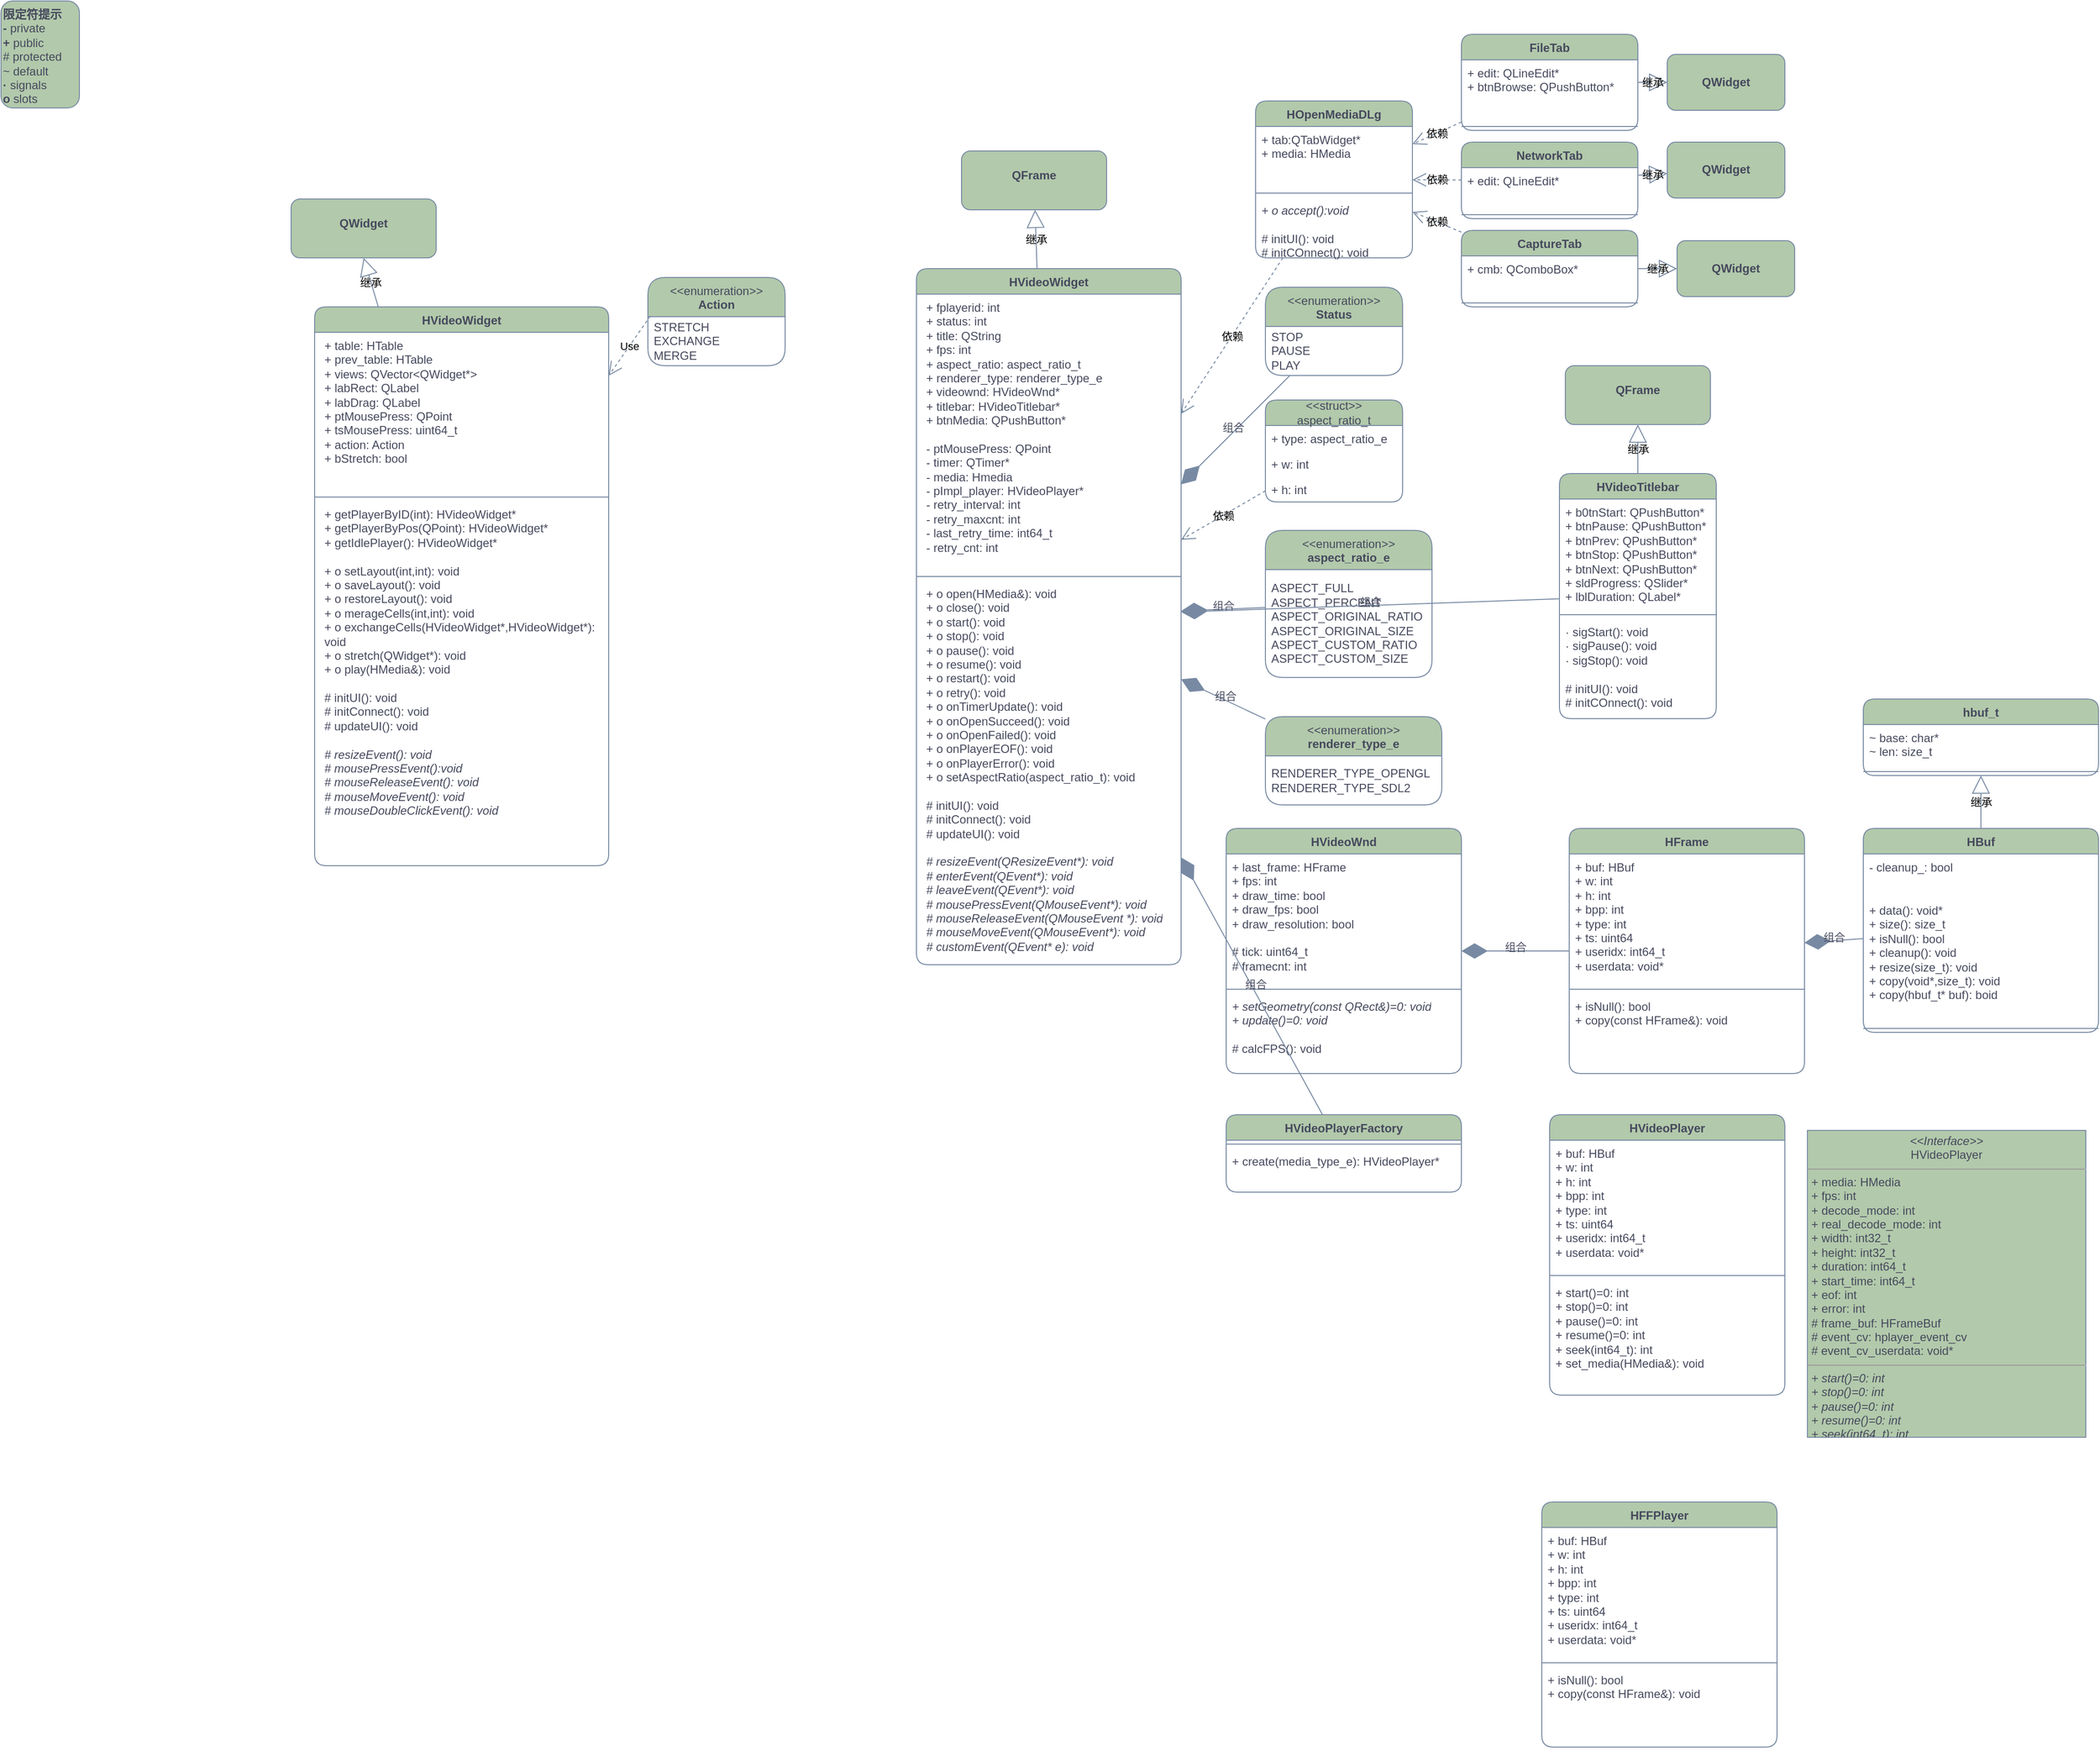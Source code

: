 <mxfile version="22.0.4" type="github">
  <diagram id="C5RBs43oDa-KdzZeNtuy" name="Page-1">
    <mxGraphModel dx="1219" dy="837" grid="0" gridSize="10" guides="1" tooltips="1" connect="1" arrows="1" fold="1" page="0" pageScale="1" pageWidth="4681" pageHeight="3300" background="none" math="0" shadow="0">
      <root>
        <mxCell id="WIyWlLk6GJQsqaUBKTNV-0" />
        <mxCell id="WIyWlLk6GJQsqaUBKTNV-1" parent="WIyWlLk6GJQsqaUBKTNV-0" />
        <mxCell id="At2SEU2Y1ifhWKLfvmww-2" value="&lt;p style=&quot;margin:0px;margin-top:4px;text-align:center;&quot;&gt;&lt;br&gt;&lt;b&gt;QWidget&lt;/b&gt;&lt;/p&gt;" style="verticalAlign=top;align=left;overflow=fill;fontSize=12;fontFamily=Helvetica;html=1;whiteSpace=wrap;labelBackgroundColor=none;fillColor=#B2C9AB;strokeColor=#788AA3;fontColor=#46495D;rounded=1;" parent="WIyWlLk6GJQsqaUBKTNV-1" vertex="1">
          <mxGeometry x="236" y="130" width="148" height="60" as="geometry" />
        </mxCell>
        <mxCell id="At2SEU2Y1ifhWKLfvmww-5" value="继承" style="endArrow=block;endSize=16;endFill=0;html=1;rounded=1;entryX=0.5;entryY=1;entryDx=0;entryDy=0;labelBackgroundColor=none;strokeColor=#788AA3;fontColor=default;" parent="WIyWlLk6GJQsqaUBKTNV-1" source="At2SEU2Y1ifhWKLfvmww-44" target="At2SEU2Y1ifhWKLfvmww-2" edge="1">
          <mxGeometry x="0.002" width="160" relative="1" as="geometry">
            <mxPoint x="398.92" y="223.61" as="sourcePoint" />
            <mxPoint x="18" y="199" as="targetPoint" />
            <mxPoint as="offset" />
          </mxGeometry>
        </mxCell>
        <mxCell id="At2SEU2Y1ifhWKLfvmww-10" value="" style="group;labelBackgroundColor=none;fontColor=#46495D;rounded=1;" parent="WIyWlLk6GJQsqaUBKTNV-1" vertex="1" connectable="0">
          <mxGeometry x="-60" y="-72" width="80" height="120" as="geometry" />
        </mxCell>
        <mxCell id="At2SEU2Y1ifhWKLfvmww-9" value="" style="rounded=1;whiteSpace=wrap;html=1;labelBackgroundColor=none;fillColor=#B2C9AB;strokeColor=#788AA3;fontColor=#46495D;" parent="At2SEU2Y1ifhWKLfvmww-10" vertex="1">
          <mxGeometry width="80" height="109.091" as="geometry" />
        </mxCell>
        <mxCell id="At2SEU2Y1ifhWKLfvmww-8" value="&lt;b&gt;限定符提示&lt;br&gt;-&lt;/b&gt; private&lt;br&gt;&lt;b&gt;+&lt;/b&gt; public&lt;br&gt;# protected&lt;br&gt;~ default&lt;br&gt;&lt;b&gt;·&lt;/b&gt; signals&lt;br&gt;&lt;b&gt;o&lt;/b&gt; slots" style="text;html=1;align=left;verticalAlign=top;resizable=0;points=[];autosize=1;strokeColor=none;fillColor=none;labelBackgroundColor=none;fontColor=#46495D;rounded=1;" parent="At2SEU2Y1ifhWKLfvmww-10" vertex="1">
          <mxGeometry width="80" height="110" as="geometry" />
        </mxCell>
        <mxCell id="At2SEU2Y1ifhWKLfvmww-12" value="&lt;p style=&quot;margin: 4px 0px 0px;&quot;&gt;&lt;b&gt;&lt;br&gt;QFrame&lt;/b&gt;&lt;/p&gt;" style="verticalAlign=top;align=center;overflow=fill;fontSize=12;fontFamily=Helvetica;html=1;whiteSpace=wrap;labelBackgroundColor=none;fillColor=#B2C9AB;strokeColor=#788AA3;fontColor=#46495D;rounded=1;" parent="WIyWlLk6GJQsqaUBKTNV-1" vertex="1">
          <mxGeometry x="920" y="81" width="148" height="60" as="geometry" />
        </mxCell>
        <mxCell id="At2SEU2Y1ifhWKLfvmww-15" value="&amp;lt;&amp;lt;enumeration&amp;gt;&amp;gt;&lt;br&gt;&lt;b&gt;Action&lt;/b&gt;" style="swimlane;fontStyle=0;align=center;verticalAlign=top;childLayout=stackLayout;horizontal=1;startSize=40;horizontalStack=0;resizeParent=1;resizeParentMax=0;resizeLast=0;collapsible=0;marginBottom=0;html=1;whiteSpace=wrap;labelBackgroundColor=none;fillColor=#B2C9AB;strokeColor=#788AA3;fontColor=#46495D;rounded=1;" parent="WIyWlLk6GJQsqaUBKTNV-1" vertex="1">
          <mxGeometry x="600" y="210" width="140" height="90" as="geometry" />
        </mxCell>
        <mxCell id="At2SEU2Y1ifhWKLfvmww-16" value="STRETCH&lt;br&gt;EXCHANGE&lt;br&gt;MERGE" style="text;html=1;strokeColor=none;fillColor=none;align=left;verticalAlign=middle;spacingLeft=4;spacingRight=4;overflow=hidden;rotatable=0;points=[[0,0.5],[1,0.5]];portConstraint=eastwest;whiteSpace=wrap;labelBackgroundColor=none;fontColor=#46495D;rounded=1;" parent="At2SEU2Y1ifhWKLfvmww-15" vertex="1">
          <mxGeometry y="40" width="140" height="50" as="geometry" />
        </mxCell>
        <mxCell id="At2SEU2Y1ifhWKLfvmww-21" value="Use" style="endArrow=open;endSize=12;dashed=1;html=1;rounded=1;exitX=0.018;exitY=0.437;exitDx=0;exitDy=0;exitPerimeter=0;labelBackgroundColor=none;strokeColor=#788AA3;fontColor=default;" parent="WIyWlLk6GJQsqaUBKTNV-1" source="At2SEU2Y1ifhWKLfvmww-15" target="At2SEU2Y1ifhWKLfvmww-44" edge="1">
          <mxGeometry width="160" relative="1" as="geometry">
            <mxPoint x="720" y="658" as="sourcePoint" />
            <mxPoint x="593.4" y="556.56" as="targetPoint" />
          </mxGeometry>
        </mxCell>
        <mxCell id="At2SEU2Y1ifhWKLfvmww-22" value="&amp;lt;&amp;lt;enumeration&amp;gt;&amp;gt;&lt;br&gt;&lt;b&gt;Status&lt;/b&gt;" style="swimlane;fontStyle=0;align=center;verticalAlign=top;childLayout=stackLayout;horizontal=1;startSize=40;horizontalStack=0;resizeParent=1;resizeParentMax=0;resizeLast=0;collapsible=0;marginBottom=0;html=1;whiteSpace=wrap;labelBackgroundColor=none;fillColor=#B2C9AB;strokeColor=#788AA3;fontColor=#46495D;rounded=1;" parent="WIyWlLk6GJQsqaUBKTNV-1" vertex="1">
          <mxGeometry x="1230" y="220" width="140" height="90" as="geometry" />
        </mxCell>
        <mxCell id="At2SEU2Y1ifhWKLfvmww-23" value="STOP&lt;br&gt;PAUSE&lt;br&gt;PLAY" style="text;html=1;strokeColor=none;fillColor=none;align=left;verticalAlign=middle;spacingLeft=4;spacingRight=4;overflow=hidden;rotatable=0;points=[[0,0.5],[1,0.5]];portConstraint=eastwest;whiteSpace=wrap;labelBackgroundColor=none;fontColor=#46495D;rounded=1;" parent="At2SEU2Y1ifhWKLfvmww-22" vertex="1">
          <mxGeometry y="40" width="140" height="50" as="geometry" />
        </mxCell>
        <mxCell id="At2SEU2Y1ifhWKLfvmww-25" value="继承" style="endArrow=block;endSize=16;endFill=0;html=1;rounded=1;labelBackgroundColor=none;strokeColor=#788AA3;fontColor=default;" parent="WIyWlLk6GJQsqaUBKTNV-1" source="At2SEU2Y1ifhWKLfvmww-40" target="At2SEU2Y1ifhWKLfvmww-12" edge="1">
          <mxGeometry x="0.002" width="160" relative="1" as="geometry">
            <mxPoint x="997.52" y="182.76" as="sourcePoint" />
            <mxPoint x="700.08" y="116.39" as="targetPoint" />
            <mxPoint as="offset" />
          </mxGeometry>
        </mxCell>
        <mxCell id="At2SEU2Y1ifhWKLfvmww-36" value="&amp;lt;&amp;lt;struct&amp;gt;&amp;gt;&lt;br&gt;aspect_ratio_t" style="swimlane;fontStyle=0;childLayout=stackLayout;horizontal=1;startSize=26;fillColor=#B2C9AB;horizontalStack=0;resizeParent=1;resizeParentMax=0;resizeLast=0;collapsible=1;marginBottom=0;whiteSpace=wrap;html=1;labelBackgroundColor=none;strokeColor=#788AA3;rounded=1;fontColor=#46495D;" parent="WIyWlLk6GJQsqaUBKTNV-1" vertex="1">
          <mxGeometry x="1230" y="335" width="140" height="104" as="geometry">
            <mxRectangle x="1400" y="630" width="100" height="30" as="alternateBounds" />
          </mxGeometry>
        </mxCell>
        <mxCell id="At2SEU2Y1ifhWKLfvmww-37" value="+ type: aspect_ratio_e" style="text;strokeColor=none;fillColor=none;align=left;verticalAlign=top;spacingLeft=4;spacingRight=4;overflow=hidden;rotatable=0;points=[[0,0.5],[1,0.5]];portConstraint=eastwest;whiteSpace=wrap;html=1;labelBackgroundColor=none;fontColor=#46495D;rounded=1;" parent="At2SEU2Y1ifhWKLfvmww-36" vertex="1">
          <mxGeometry y="26" width="140" height="26" as="geometry" />
        </mxCell>
        <mxCell id="At2SEU2Y1ifhWKLfvmww-38" value="+ w: int" style="text;strokeColor=none;fillColor=none;align=left;verticalAlign=top;spacingLeft=4;spacingRight=4;overflow=hidden;rotatable=0;points=[[0,0.5],[1,0.5]];portConstraint=eastwest;whiteSpace=wrap;html=1;labelBackgroundColor=none;fontColor=#46495D;rounded=1;" parent="At2SEU2Y1ifhWKLfvmww-36" vertex="1">
          <mxGeometry y="52" width="140" height="26" as="geometry" />
        </mxCell>
        <mxCell id="At2SEU2Y1ifhWKLfvmww-39" value="+ h: int" style="text;strokeColor=none;fillColor=none;align=left;verticalAlign=top;spacingLeft=4;spacingRight=4;overflow=hidden;rotatable=0;points=[[0,0.5],[1,0.5]];portConstraint=eastwest;whiteSpace=wrap;html=1;labelBackgroundColor=none;fontColor=#46495D;rounded=1;" parent="At2SEU2Y1ifhWKLfvmww-36" vertex="1">
          <mxGeometry y="78" width="140" height="26" as="geometry" />
        </mxCell>
        <mxCell id="At2SEU2Y1ifhWKLfvmww-40" value="&lt;b style=&quot;border-color: var(--border-color);&quot;&gt;HVideoWidget&lt;br&gt;&lt;br&gt;&lt;/b&gt;" style="swimlane;fontStyle=1;align=center;verticalAlign=top;childLayout=stackLayout;horizontal=1;startSize=26;horizontalStack=0;resizeParent=1;resizeParentMax=0;resizeLast=0;collapsible=1;marginBottom=0;whiteSpace=wrap;html=1;labelBackgroundColor=none;fillColor=#B2C9AB;strokeColor=#788AA3;fontColor=#46495D;rounded=1;" parent="WIyWlLk6GJQsqaUBKTNV-1" vertex="1">
          <mxGeometry x="874" y="201" width="270" height="710" as="geometry">
            <mxRectangle x="874" y="201" width="100" height="30" as="alternateBounds" />
          </mxGeometry>
        </mxCell>
        <mxCell id="At2SEU2Y1ifhWKLfvmww-41" value="&lt;p style=&quot;border-color: var(--border-color); margin: 0px 0px 0px 4px;&quot;&gt;+ fplayerid: int&lt;/p&gt;&lt;p style=&quot;border-color: var(--border-color); margin: 0px 0px 0px 4px;&quot;&gt;+ status: int&lt;/p&gt;&lt;p style=&quot;border-color: var(--border-color); margin: 0px 0px 0px 4px;&quot;&gt;+ title: QString&lt;/p&gt;&lt;p style=&quot;border-color: var(--border-color); margin: 0px 0px 0px 4px;&quot;&gt;+ fps: int&lt;/p&gt;&lt;p style=&quot;border-color: var(--border-color); margin: 0px 0px 0px 4px;&quot;&gt;+ aspect_ratio: aspect_ratio_t&lt;/p&gt;&lt;p style=&quot;border-color: var(--border-color); margin: 0px 0px 0px 4px;&quot;&gt;+ renderer_type: renderer_type_e&lt;/p&gt;&lt;p style=&quot;border-color: var(--border-color); margin: 0px 0px 0px 4px;&quot;&gt;+ videownd: HVideoWnd*&lt;/p&gt;&lt;p style=&quot;border-color: var(--border-color); margin: 0px 0px 0px 4px;&quot;&gt;+ titlebar: HVideoTitlebar*&lt;/p&gt;&lt;p style=&quot;border-color: var(--border-color); margin: 0px 0px 0px 4px;&quot;&gt;+ btnMedia: QPushButton*&lt;/p&gt;&lt;p style=&quot;border-color: var(--border-color); margin: 0px 0px 0px 4px;&quot;&gt;&lt;br style=&quot;border-color: var(--border-color);&quot;&gt;&lt;/p&gt;&lt;p style=&quot;border-color: var(--border-color); margin: 0px 0px 0px 4px;&quot;&gt;- ptMousePress: QPoint&lt;/p&gt;&lt;p style=&quot;border-color: var(--border-color); margin: 0px 0px 0px 4px;&quot;&gt;- timer: QTimer*&lt;/p&gt;&lt;p style=&quot;border-color: var(--border-color); margin: 0px 0px 0px 4px;&quot;&gt;- media: Hmedia&lt;/p&gt;&lt;p style=&quot;border-color: var(--border-color); margin: 0px 0px 0px 4px;&quot;&gt;- pImpl_player: HVideoPlayer*&lt;/p&gt;&lt;p style=&quot;border-color: var(--border-color); margin: 0px 0px 0px 4px;&quot;&gt;- retry_interval: int&lt;/p&gt;&lt;p style=&quot;border-color: var(--border-color); margin: 0px 0px 0px 4px;&quot;&gt;- retry_maxcnt: int&lt;/p&gt;&lt;p style=&quot;border-color: var(--border-color); margin: 0px 0px 0px 4px;&quot;&gt;- last_retry_time: int64_t&lt;/p&gt;&lt;p style=&quot;border-color: var(--border-color); margin: 0px 0px 0px 4px;&quot;&gt;- retry_cnt: int&lt;/p&gt;" style="text;strokeColor=none;fillColor=none;align=left;verticalAlign=top;spacingLeft=4;spacingRight=4;overflow=hidden;rotatable=0;points=[[0,0.5],[1,0.5]];portConstraint=eastwest;whiteSpace=wrap;html=1;labelBackgroundColor=none;fontColor=#46495D;rounded=1;" parent="At2SEU2Y1ifhWKLfvmww-40" vertex="1">
          <mxGeometry y="26" width="270" height="284" as="geometry" />
        </mxCell>
        <mxCell id="At2SEU2Y1ifhWKLfvmww-42" value="" style="line;strokeWidth=1;fillColor=none;align=left;verticalAlign=middle;spacingTop=-1;spacingLeft=3;spacingRight=3;rotatable=0;labelPosition=right;points=[];portConstraint=eastwest;strokeColor=#788AA3;labelBackgroundColor=none;fontColor=#46495D;rounded=1;" parent="At2SEU2Y1ifhWKLfvmww-40" vertex="1">
          <mxGeometry y="310" width="270" height="8" as="geometry" />
        </mxCell>
        <mxCell id="At2SEU2Y1ifhWKLfvmww-43" value="&lt;p style=&quot;border-color: var(--border-color); margin: 0px 0px 0px 4px;&quot;&gt;+ o open(HMedia&amp;amp;): void&lt;/p&gt;&lt;p style=&quot;border-color: var(--border-color); margin: 0px 0px 0px 4px;&quot;&gt;+ o close(): void&lt;/p&gt;&lt;p style=&quot;border-color: var(--border-color); margin: 0px 0px 0px 4px;&quot;&gt;+ o start(): void&lt;/p&gt;&lt;p style=&quot;border-color: var(--border-color); margin: 0px 0px 0px 4px;&quot;&gt;+ o stop(): void&lt;/p&gt;&lt;p style=&quot;border-color: var(--border-color); margin: 0px 0px 0px 4px;&quot;&gt;+ o pause(): void&lt;/p&gt;&lt;p style=&quot;border-color: var(--border-color); margin: 0px 0px 0px 4px;&quot;&gt;+ o resume(): void&lt;/p&gt;&lt;p style=&quot;border-color: var(--border-color); margin: 0px 0px 0px 4px;&quot;&gt;+ o restart(): void&lt;/p&gt;&lt;p style=&quot;border-color: var(--border-color); margin: 0px 0px 0px 4px;&quot;&gt;+ o retry(): void&lt;/p&gt;&lt;p style=&quot;border-color: var(--border-color); margin: 0px 0px 0px 4px;&quot;&gt;+ o onTimerUpdate(): void&lt;/p&gt;&lt;p style=&quot;border-color: var(--border-color); margin: 0px 0px 0px 4px;&quot;&gt;+ o onOpenSucceed(): void&lt;/p&gt;&lt;p style=&quot;border-color: var(--border-color); margin: 0px 0px 0px 4px;&quot;&gt;+ o onOpenFailed(): void&lt;/p&gt;&lt;p style=&quot;border-color: var(--border-color); margin: 0px 0px 0px 4px;&quot;&gt;+ o onPlayerEOF(): void&lt;/p&gt;&lt;p style=&quot;border-color: var(--border-color); margin: 0px 0px 0px 4px;&quot;&gt;+ o onPlayerError(): void&lt;/p&gt;&lt;p style=&quot;border-color: var(--border-color); margin: 0px 0px 0px 4px;&quot;&gt;+ o setAspectRatio(aspect_ratio_t): void&lt;/p&gt;&lt;p style=&quot;border-color: var(--border-color); margin: 0px 0px 0px 4px;&quot;&gt;&lt;br style=&quot;border-color: var(--border-color);&quot;&gt;&lt;/p&gt;&lt;p style=&quot;border-color: var(--border-color); margin: 0px 0px 0px 4px;&quot;&gt;# initUI(): void&lt;/p&gt;&lt;p style=&quot;border-color: var(--border-color); margin: 0px 0px 0px 4px;&quot;&gt;# initConnect(): void&lt;/p&gt;&lt;p style=&quot;border-color: var(--border-color); margin: 0px 0px 0px 4px;&quot;&gt;# updateUI(): void&lt;/p&gt;&lt;p style=&quot;border-color: var(--border-color); margin: 0px 0px 0px 4px;&quot;&gt;&lt;br style=&quot;border-color: var(--border-color);&quot;&gt;&lt;/p&gt;&lt;p style=&quot;border-color: var(--border-color); margin: 0px 0px 0px 4px;&quot;&gt;&lt;i&gt;# resizeEvent(QResizeEvent*): void&lt;/i&gt;&lt;/p&gt;&lt;p style=&quot;border-color: var(--border-color); margin: 0px 0px 0px 4px;&quot;&gt;&lt;i&gt;# enterEvent(QEvent*): void&lt;/i&gt;&lt;/p&gt;&lt;p style=&quot;border-color: var(--border-color); margin: 0px 0px 0px 4px;&quot;&gt;&lt;i&gt;# leaveEvent(QEvent*): void&lt;/i&gt;&lt;/p&gt;&lt;p style=&quot;border-color: var(--border-color); margin: 0px 0px 0px 4px;&quot;&gt;&lt;i&gt;# mousePressEvent(QMouseEvent*): void&lt;/i&gt;&lt;/p&gt;&lt;p style=&quot;border-color: var(--border-color); margin: 0px 0px 0px 4px;&quot;&gt;&lt;i&gt;# mouseReleaseEvent(QMouseEvent *): void&lt;/i&gt;&lt;/p&gt;&lt;p style=&quot;border-color: var(--border-color); margin: 0px 0px 0px 4px;&quot;&gt;&lt;i&gt;# mouseMoveEvent(QMouseEvent*): void&lt;/i&gt;&lt;/p&gt;&lt;p style=&quot;border-color: var(--border-color); margin: 0px 0px 0px 4px;&quot;&gt;&lt;i&gt;# customEvent(QEvent* e): void&lt;/i&gt;&lt;/p&gt;" style="text;strokeColor=none;fillColor=none;align=left;verticalAlign=top;spacingLeft=4;spacingRight=4;overflow=hidden;rotatable=0;points=[[0,0.5],[1,0.5]];portConstraint=eastwest;whiteSpace=wrap;html=1;labelBackgroundColor=none;fontColor=#46495D;rounded=1;" parent="At2SEU2Y1ifhWKLfvmww-40" vertex="1">
          <mxGeometry y="318" width="270" height="392" as="geometry" />
        </mxCell>
        <mxCell id="At2SEU2Y1ifhWKLfvmww-44" value="&lt;b style=&quot;border-color: var(--border-color);&quot;&gt;HVideoWidget&lt;br&gt;&lt;br&gt;&lt;/b&gt;" style="swimlane;fontStyle=1;align=center;verticalAlign=top;childLayout=stackLayout;horizontal=1;startSize=26;horizontalStack=0;resizeParent=1;resizeParentMax=0;resizeLast=0;collapsible=1;marginBottom=0;whiteSpace=wrap;html=1;labelBackgroundColor=none;fillColor=#B2C9AB;strokeColor=#788AA3;fontColor=#46495D;rounded=1;labelBorderColor=none;" parent="WIyWlLk6GJQsqaUBKTNV-1" vertex="1">
          <mxGeometry x="260" y="240" width="300" height="570" as="geometry">
            <mxRectangle x="260" y="240" width="100" height="30" as="alternateBounds" />
          </mxGeometry>
        </mxCell>
        <mxCell id="At2SEU2Y1ifhWKLfvmww-45" value="&lt;p style=&quot;border-color: var(--border-color); margin: 0px 0px 0px 4px;&quot;&gt;+ table: HTable&lt;/p&gt;&lt;p style=&quot;border-color: var(--border-color); margin: 0px 0px 0px 4px;&quot;&gt;+ prev_table: HTable&lt;/p&gt;&lt;p style=&quot;border-color: var(--border-color); margin: 0px 0px 0px 4px;&quot;&gt;+ views: QVector&amp;lt;QWidget*&amp;gt;&amp;nbsp;&lt;/p&gt;&lt;p style=&quot;border-color: var(--border-color); margin: 0px 0px 0px 4px;&quot;&gt;+ labRect: QLabel&lt;/p&gt;&lt;p style=&quot;border-color: var(--border-color); margin: 0px 0px 0px 4px;&quot;&gt;+ labDrag: QLabel&lt;/p&gt;&lt;p style=&quot;border-color: var(--border-color); margin: 0px 0px 0px 4px;&quot;&gt;+ ptMousePress: QPoint&lt;/p&gt;&lt;p style=&quot;border-color: var(--border-color); margin: 0px 0px 0px 4px;&quot;&gt;+ tsMousePress: uint64_t&lt;/p&gt;&lt;p style=&quot;border-color: var(--border-color); margin: 0px 0px 0px 4px;&quot;&gt;+ action: Action&lt;/p&gt;&lt;p style=&quot;border-color: var(--border-color); margin: 0px 0px 0px 4px;&quot;&gt;+ bStretch: bool&lt;/p&gt;" style="text;strokeColor=none;fillColor=none;align=left;verticalAlign=top;spacingLeft=4;spacingRight=4;overflow=hidden;rotatable=0;points=[[0,0.5],[1,0.5]];portConstraint=eastwest;whiteSpace=wrap;html=1;labelBackgroundColor=none;fontColor=#46495D;rounded=1;" parent="At2SEU2Y1ifhWKLfvmww-44" vertex="1">
          <mxGeometry y="26" width="300" height="164" as="geometry" />
        </mxCell>
        <mxCell id="At2SEU2Y1ifhWKLfvmww-46" value="" style="line;strokeWidth=1;fillColor=none;align=left;verticalAlign=middle;spacingTop=-1;spacingLeft=3;spacingRight=3;rotatable=0;labelPosition=right;points=[];portConstraint=eastwest;strokeColor=#788AA3;labelBackgroundColor=none;fontColor=#46495D;rounded=1;" parent="At2SEU2Y1ifhWKLfvmww-44" vertex="1">
          <mxGeometry y="190" width="300" height="8" as="geometry" />
        </mxCell>
        <mxCell id="At2SEU2Y1ifhWKLfvmww-47" value="&lt;p style=&quot;border-color: var(--border-color); margin: 0px 0px 0px 4px;&quot;&gt;+ getPlayerByID(int): HVideoWidget*&lt;/p&gt;&lt;p style=&quot;border-color: var(--border-color); margin: 0px 0px 0px 4px;&quot;&gt;+&amp;nbsp;getPlayerByPos(QPoint): HVideoWidget*&lt;/p&gt;&lt;p style=&quot;border-color: var(--border-color); margin: 0px 0px 0px 4px;&quot;&gt;+&amp;nbsp;getIdlePlayer(): HVideoWidget*&lt;/p&gt;&lt;p style=&quot;border-color: var(--border-color); margin: 0px 0px 0px 4px;&quot;&gt;&lt;br style=&quot;border-color: var(--border-color);&quot;&gt;&lt;/p&gt;&lt;p style=&quot;border-color: var(--border-color); margin: 0px 0px 0px 4px;&quot;&gt;+ o setLayout(int,int): void&lt;/p&gt;&lt;p style=&quot;border-color: var(--border-color); margin: 0px 0px 0px 4px;&quot;&gt;+ o saveLayout(): void&lt;br style=&quot;border-color: var(--border-color);&quot;&gt;+ o restoreLayout(): void&lt;/p&gt;&lt;p style=&quot;border-color: var(--border-color); margin: 0px 0px 0px 4px;&quot;&gt;+ o merageCells(int,int): void&lt;/p&gt;&lt;p style=&quot;border-color: var(--border-color); margin: 0px 0px 0px 4px;&quot;&gt;+ o exchangeCells(HVideoWidget*,HVideoWidget*): void&lt;/p&gt;&lt;p style=&quot;border-color: var(--border-color); margin: 0px 0px 0px 4px;&quot;&gt;+ o stretch(QWidget*): void&lt;/p&gt;&lt;p style=&quot;border-color: var(--border-color); margin: 0px 0px 0px 4px;&quot;&gt;+ o play(HMedia&amp;amp;): void&lt;/p&gt;&lt;p style=&quot;border-color: var(--border-color); margin: 0px 0px 0px 4px;&quot;&gt;&lt;br style=&quot;border-color: var(--border-color);&quot;&gt;# initUI(): void&lt;br style=&quot;border-color: var(--border-color);&quot;&gt;&lt;/p&gt;&lt;p style=&quot;border-color: var(--border-color); margin: 0px 0px 0px 4px;&quot;&gt;# initConnect(): void&lt;br style=&quot;border-color: var(--border-color);&quot;&gt;&lt;/p&gt;&lt;p style=&quot;border-color: var(--border-color); margin: 0px 0px 0px 4px;&quot;&gt;# updateUI(): void&lt;br style=&quot;border-color: var(--border-color);&quot;&gt;&lt;/p&gt;&lt;p style=&quot;border-color: var(--border-color); margin: 0px 0px 0px 4px;&quot;&gt;&lt;br style=&quot;border-color: var(--border-color);&quot;&gt;&lt;/p&gt;&lt;p style=&quot;border-color: var(--border-color); margin: 0px 0px 0px 4px;&quot;&gt;&lt;i style=&quot;border-color: var(--border-color);&quot;&gt;# resizeEvent(): void&lt;br style=&quot;border-color: var(--border-color);&quot;&gt;&lt;/i&gt;&lt;/p&gt;&lt;p style=&quot;border-color: var(--border-color); margin: 0px 0px 0px 4px;&quot;&gt;&lt;i style=&quot;border-color: var(--border-color);&quot;&gt;# mousePressEvent():void&lt;br style=&quot;border-color: var(--border-color);&quot;&gt;&lt;/i&gt;&lt;/p&gt;&lt;p style=&quot;border-color: var(--border-color); margin: 0px 0px 0px 4px;&quot;&gt;&lt;i style=&quot;border-color: var(--border-color);&quot;&gt;# mouseReleaseEvent(): void&lt;br style=&quot;border-color: var(--border-color);&quot;&gt;&lt;/i&gt;&lt;/p&gt;&lt;p style=&quot;border-color: var(--border-color); margin: 0px 0px 0px 4px;&quot;&gt;&lt;i style=&quot;border-color: var(--border-color);&quot;&gt;# mouseMoveEvent(): void&lt;br style=&quot;border-color: var(--border-color);&quot;&gt;&lt;/i&gt;&lt;/p&gt;&lt;p style=&quot;border-color: var(--border-color); margin: 0px 0px 0px 4px;&quot;&gt;&lt;i style=&quot;border-color: var(--border-color);&quot;&gt;# mouseDoubleClickEvent(): void&lt;/i&gt;&lt;/p&gt;" style="text;strokeColor=none;fillColor=none;align=left;verticalAlign=top;spacingLeft=4;spacingRight=4;overflow=hidden;rotatable=0;points=[[0,0.5],[1,0.5]];portConstraint=eastwest;whiteSpace=wrap;html=1;labelBackgroundColor=none;fontColor=#46495D;rounded=1;" parent="At2SEU2Y1ifhWKLfvmww-44" vertex="1">
          <mxGeometry y="198" width="300" height="372" as="geometry" />
        </mxCell>
        <mxCell id="At2SEU2Y1ifhWKLfvmww-48" value="依赖" style="endArrow=open;endSize=12;dashed=1;html=1;rounded=1;labelBackgroundColor=none;strokeColor=#788AA3;fontColor=default;" parent="WIyWlLk6GJQsqaUBKTNV-1" source="At2SEU2Y1ifhWKLfvmww-36" target="At2SEU2Y1ifhWKLfvmww-40" edge="1">
          <mxGeometry width="160" relative="1" as="geometry">
            <mxPoint x="1289" y="389.67" as="sourcePoint" />
            <mxPoint x="1170" y="554.67" as="targetPoint" />
          </mxGeometry>
        </mxCell>
        <mxCell id="At2SEU2Y1ifhWKLfvmww-49" value="&amp;lt;&amp;lt;enumeration&amp;gt;&amp;gt;&lt;br&gt;&lt;b&gt;aspect_ratio_e&lt;/b&gt;" style="swimlane;fontStyle=0;align=center;verticalAlign=top;childLayout=stackLayout;horizontal=1;startSize=40;horizontalStack=0;resizeParent=1;resizeParentMax=0;resizeLast=0;collapsible=0;marginBottom=0;html=1;whiteSpace=wrap;labelBackgroundColor=none;fillColor=#B2C9AB;strokeColor=#788AA3;fontColor=#46495D;rounded=1;" parent="WIyWlLk6GJQsqaUBKTNV-1" vertex="1">
          <mxGeometry x="1230" y="468" width="170" height="150" as="geometry" />
        </mxCell>
        <mxCell id="At2SEU2Y1ifhWKLfvmww-50" value="ASPECT_FULL&lt;br&gt;ASPECT_PERCENT&lt;br&gt;ASPECT_ORIGINAL_RATIO&lt;br&gt;ASPECT_ORIGINAL_SIZE&lt;br&gt;ASPECT_CUSTOM_RATIO&lt;br&gt;ASPECT_CUSTOM_SIZE" style="text;html=1;strokeColor=none;fillColor=none;align=left;verticalAlign=middle;spacingLeft=4;spacingRight=4;overflow=hidden;rotatable=0;points=[[0,0.5],[1,0.5]];portConstraint=eastwest;whiteSpace=wrap;labelBackgroundColor=none;fontColor=#46495D;rounded=1;" parent="At2SEU2Y1ifhWKLfvmww-49" vertex="1">
          <mxGeometry y="40" width="170" height="110" as="geometry" />
        </mxCell>
        <mxCell id="At2SEU2Y1ifhWKLfvmww-52" value="&amp;lt;&amp;lt;enumeration&amp;gt;&amp;gt;&lt;br&gt;&lt;b&gt;renderer_type_e&lt;/b&gt;" style="swimlane;fontStyle=0;align=center;verticalAlign=top;childLayout=stackLayout;horizontal=1;startSize=40;horizontalStack=0;resizeParent=1;resizeParentMax=0;resizeLast=0;collapsible=0;marginBottom=0;html=1;whiteSpace=wrap;labelBackgroundColor=none;fillColor=#B2C9AB;strokeColor=#788AA3;fontColor=#46495D;rounded=1;" parent="WIyWlLk6GJQsqaUBKTNV-1" vertex="1">
          <mxGeometry x="1230" y="658" width="180" height="90" as="geometry" />
        </mxCell>
        <mxCell id="At2SEU2Y1ifhWKLfvmww-53" value="RENDERER_TYPE_OPENGL&lt;br&gt;RENDERER_TYPE_SDL2" style="text;html=1;strokeColor=none;fillColor=none;align=left;verticalAlign=middle;spacingLeft=4;spacingRight=4;overflow=hidden;rotatable=0;points=[[0,0.5],[1,0.5]];portConstraint=eastwest;whiteSpace=wrap;labelBackgroundColor=none;fontColor=#46495D;rounded=1;" parent="At2SEU2Y1ifhWKLfvmww-52" vertex="1">
          <mxGeometry y="40" width="180" height="50" as="geometry" />
        </mxCell>
        <mxCell id="At2SEU2Y1ifhWKLfvmww-55" value="HVideoWnd" style="swimlane;fontStyle=1;align=center;verticalAlign=top;childLayout=stackLayout;horizontal=1;startSize=26;horizontalStack=0;resizeParent=1;resizeParentMax=0;resizeLast=0;collapsible=1;marginBottom=0;whiteSpace=wrap;html=1;labelBackgroundColor=none;fillColor=#B2C9AB;strokeColor=#788AA3;fontColor=#46495D;rounded=1;" parent="WIyWlLk6GJQsqaUBKTNV-1" vertex="1">
          <mxGeometry x="1190" y="772" width="240" height="250" as="geometry" />
        </mxCell>
        <mxCell id="At2SEU2Y1ifhWKLfvmww-56" value="+ last_frame: HFrame&lt;br&gt;+ fps: int&lt;br&gt;+ draw_time: bool&lt;br&gt;+ draw_fps: bool&amp;nbsp;&lt;br&gt;+ draw_resolution: bool&lt;br&gt;&lt;br&gt;# tick: uint64_t&lt;br&gt;# framecnt: int" style="text;strokeColor=none;fillColor=none;align=left;verticalAlign=top;spacingLeft=4;spacingRight=4;overflow=hidden;rotatable=0;points=[[0,0.5],[1,0.5]];portConstraint=eastwest;whiteSpace=wrap;html=1;labelBackgroundColor=none;fontColor=#46495D;rounded=1;" parent="At2SEU2Y1ifhWKLfvmww-55" vertex="1">
          <mxGeometry y="26" width="240" height="134" as="geometry" />
        </mxCell>
        <mxCell id="At2SEU2Y1ifhWKLfvmww-57" value="" style="line;strokeWidth=1;fillColor=none;align=left;verticalAlign=middle;spacingTop=-1;spacingLeft=3;spacingRight=3;rotatable=0;labelPosition=right;points=[];portConstraint=eastwest;strokeColor=#788AA3;labelBackgroundColor=none;fontColor=#46495D;rounded=1;" parent="At2SEU2Y1ifhWKLfvmww-55" vertex="1">
          <mxGeometry y="160" width="240" height="8" as="geometry" />
        </mxCell>
        <mxCell id="At2SEU2Y1ifhWKLfvmww-58" value="&lt;i&gt;+ setGeometry(const QRect&amp;amp;)=0: void&lt;br&gt;+ update()=0: void&lt;br&gt;&lt;/i&gt;&lt;br&gt;# calcFPS(): void" style="text;strokeColor=none;fillColor=none;align=left;verticalAlign=top;spacingLeft=4;spacingRight=4;overflow=hidden;rotatable=0;points=[[0,0.5],[1,0.5]];portConstraint=eastwest;whiteSpace=wrap;html=1;labelBackgroundColor=none;fontColor=#46495D;rounded=1;" parent="At2SEU2Y1ifhWKLfvmww-55" vertex="1">
          <mxGeometry y="168" width="240" height="82" as="geometry" />
        </mxCell>
        <mxCell id="At2SEU2Y1ifhWKLfvmww-60" value="" style="endArrow=diamondThin;endFill=1;endSize=24;html=1;rounded=0;labelBackgroundColor=none;strokeColor=#788AA3;fontColor=default;" parent="WIyWlLk6GJQsqaUBKTNV-1" source="At2SEU2Y1ifhWKLfvmww-137" target="At2SEU2Y1ifhWKLfvmww-40" edge="1">
          <mxGeometry width="160" relative="1" as="geometry">
            <mxPoint x="1156.663" y="1142.06" as="sourcePoint" />
            <mxPoint x="1101" y="1079.0" as="targetPoint" />
          </mxGeometry>
        </mxCell>
        <mxCell id="At2SEU2Y1ifhWKLfvmww-61" value="组合" style="edgeLabel;html=1;align=center;verticalAlign=middle;resizable=0;points=[];labelBackgroundColor=none;fontColor=#46495D;" parent="At2SEU2Y1ifhWKLfvmww-60" vertex="1" connectable="0">
          <mxGeometry x="0.0" y="-4" relative="1" as="geometry">
            <mxPoint as="offset" />
          </mxGeometry>
        </mxCell>
        <mxCell id="At2SEU2Y1ifhWKLfvmww-62" value="" style="endArrow=diamondThin;endFill=1;endSize=24;html=1;rounded=0;labelBackgroundColor=none;strokeColor=#788AA3;fontColor=default;" parent="WIyWlLk6GJQsqaUBKTNV-1" source="At2SEU2Y1ifhWKLfvmww-52" target="At2SEU2Y1ifhWKLfvmww-40" edge="1">
          <mxGeometry width="160" relative="1" as="geometry">
            <mxPoint x="1251" y="707.95" as="sourcePoint" />
            <mxPoint x="1160" y="617.95" as="targetPoint" />
          </mxGeometry>
        </mxCell>
        <mxCell id="At2SEU2Y1ifhWKLfvmww-63" value="组合" style="edgeLabel;html=1;align=center;verticalAlign=middle;resizable=0;points=[];labelBackgroundColor=none;fontColor=#46495D;" parent="At2SEU2Y1ifhWKLfvmww-62" vertex="1" connectable="0">
          <mxGeometry x="0.0" y="-4" relative="1" as="geometry">
            <mxPoint as="offset" />
          </mxGeometry>
        </mxCell>
        <mxCell id="At2SEU2Y1ifhWKLfvmww-65" value="" style="endArrow=diamondThin;endFill=1;endSize=24;html=1;rounded=0;labelBackgroundColor=none;strokeColor=#788AA3;fontColor=default;" parent="WIyWlLk6GJQsqaUBKTNV-1" source="At2SEU2Y1ifhWKLfvmww-49" target="At2SEU2Y1ifhWKLfvmww-40" edge="1">
          <mxGeometry width="160" relative="1" as="geometry">
            <mxPoint x="1216" y="600.19" as="sourcePoint" />
            <mxPoint x="1130" y="560.19" as="targetPoint" />
          </mxGeometry>
        </mxCell>
        <mxCell id="At2SEU2Y1ifhWKLfvmww-66" value="组合" style="edgeLabel;html=1;align=center;verticalAlign=middle;resizable=0;points=[];labelBackgroundColor=none;fontColor=#46495D;" parent="At2SEU2Y1ifhWKLfvmww-65" vertex="1" connectable="0">
          <mxGeometry x="0.0" y="-4" relative="1" as="geometry">
            <mxPoint as="offset" />
          </mxGeometry>
        </mxCell>
        <mxCell id="At2SEU2Y1ifhWKLfvmww-67" value="" style="endArrow=diamondThin;endFill=1;endSize=24;html=1;rounded=0;labelBackgroundColor=none;strokeColor=#788AA3;fontColor=default;" parent="WIyWlLk6GJQsqaUBKTNV-1" source="At2SEU2Y1ifhWKLfvmww-22" target="At2SEU2Y1ifhWKLfvmww-40" edge="1">
          <mxGeometry width="160" relative="1" as="geometry">
            <mxPoint x="1343" y="109.56" as="sourcePoint" />
            <mxPoint x="1257" y="112.56" as="targetPoint" />
          </mxGeometry>
        </mxCell>
        <mxCell id="At2SEU2Y1ifhWKLfvmww-68" value="组合" style="edgeLabel;html=1;align=center;verticalAlign=middle;resizable=0;points=[];labelBackgroundColor=none;fontColor=#46495D;" parent="At2SEU2Y1ifhWKLfvmww-67" vertex="1" connectable="0">
          <mxGeometry x="0.0" y="-4" relative="1" as="geometry">
            <mxPoint as="offset" />
          </mxGeometry>
        </mxCell>
        <mxCell id="At2SEU2Y1ifhWKLfvmww-69" value="HFrame" style="swimlane;fontStyle=1;align=center;verticalAlign=top;childLayout=stackLayout;horizontal=1;startSize=26;horizontalStack=0;resizeParent=1;resizeParentMax=0;resizeLast=0;collapsible=1;marginBottom=0;whiteSpace=wrap;html=1;labelBackgroundColor=none;fillColor=#B2C9AB;strokeColor=#788AA3;fontColor=#46495D;rounded=1;" parent="WIyWlLk6GJQsqaUBKTNV-1" vertex="1">
          <mxGeometry x="1540" y="772" width="240" height="250" as="geometry" />
        </mxCell>
        <mxCell id="At2SEU2Y1ifhWKLfvmww-70" value="+ buf: HBuf&lt;br&gt;+ w: int&lt;br&gt;+ h: int&lt;br&gt;+ bpp: int&lt;br&gt;+ type: int&lt;br&gt;+ ts: uint64&lt;br&gt;+ useridx: int64_t&lt;br&gt;+ userdata: void*" style="text;strokeColor=none;fillColor=none;align=left;verticalAlign=top;spacingLeft=4;spacingRight=4;overflow=hidden;rotatable=0;points=[[0,0.5],[1,0.5]];portConstraint=eastwest;whiteSpace=wrap;html=1;labelBackgroundColor=none;fontColor=#46495D;rounded=1;" parent="At2SEU2Y1ifhWKLfvmww-69" vertex="1">
          <mxGeometry y="26" width="240" height="134" as="geometry" />
        </mxCell>
        <mxCell id="At2SEU2Y1ifhWKLfvmww-71" value="" style="line;strokeWidth=1;fillColor=none;align=left;verticalAlign=middle;spacingTop=-1;spacingLeft=3;spacingRight=3;rotatable=0;labelPosition=right;points=[];portConstraint=eastwest;strokeColor=#788AA3;labelBackgroundColor=none;fontColor=#46495D;rounded=1;" parent="At2SEU2Y1ifhWKLfvmww-69" vertex="1">
          <mxGeometry y="160" width="240" height="8" as="geometry" />
        </mxCell>
        <mxCell id="At2SEU2Y1ifhWKLfvmww-72" value="+ isNull(): bool&lt;br&gt;+ copy(const HFrame&amp;amp;): void&lt;br&gt;" style="text;strokeColor=none;fillColor=none;align=left;verticalAlign=top;spacingLeft=4;spacingRight=4;overflow=hidden;rotatable=0;points=[[0,0.5],[1,0.5]];portConstraint=eastwest;whiteSpace=wrap;html=1;labelBackgroundColor=none;fontColor=#46495D;rounded=1;" parent="At2SEU2Y1ifhWKLfvmww-69" vertex="1">
          <mxGeometry y="168" width="240" height="82" as="geometry" />
        </mxCell>
        <mxCell id="At2SEU2Y1ifhWKLfvmww-73" value="" style="endArrow=diamondThin;endFill=1;endSize=24;html=1;rounded=0;labelBackgroundColor=none;strokeColor=#788AA3;fontColor=default;" parent="WIyWlLk6GJQsqaUBKTNV-1" source="At2SEU2Y1ifhWKLfvmww-69" target="At2SEU2Y1ifhWKLfvmww-55" edge="1">
          <mxGeometry width="160" relative="1" as="geometry">
            <mxPoint x="1466" y="853.06" as="sourcePoint" />
            <mxPoint x="1410" y="790.06" as="targetPoint" />
          </mxGeometry>
        </mxCell>
        <mxCell id="At2SEU2Y1ifhWKLfvmww-74" value="组合" style="edgeLabel;html=1;align=center;verticalAlign=middle;resizable=0;points=[];labelBackgroundColor=none;fontColor=#46495D;" parent="At2SEU2Y1ifhWKLfvmww-73" vertex="1" connectable="0">
          <mxGeometry x="0.0" y="-4" relative="1" as="geometry">
            <mxPoint as="offset" />
          </mxGeometry>
        </mxCell>
        <mxCell id="At2SEU2Y1ifhWKLfvmww-75" value="HBuf" style="swimlane;fontStyle=1;align=center;verticalAlign=top;childLayout=stackLayout;horizontal=1;startSize=26;horizontalStack=0;resizeParent=1;resizeParentMax=0;resizeLast=0;collapsible=1;marginBottom=0;whiteSpace=wrap;html=1;labelBackgroundColor=none;fillColor=#B2C9AB;strokeColor=#788AA3;fontColor=#46495D;rounded=1;" parent="WIyWlLk6GJQsqaUBKTNV-1" vertex="1">
          <mxGeometry x="1840" y="772" width="240" height="208" as="geometry" />
        </mxCell>
        <mxCell id="At2SEU2Y1ifhWKLfvmww-76" value="- cleanup_: bool" style="text;strokeColor=none;fillColor=none;align=left;verticalAlign=top;spacingLeft=4;spacingRight=4;overflow=hidden;rotatable=0;points=[[0,0.5],[1,0.5]];portConstraint=eastwest;whiteSpace=wrap;html=1;labelBackgroundColor=none;fontColor=#46495D;rounded=1;" parent="At2SEU2Y1ifhWKLfvmww-75" vertex="1">
          <mxGeometry y="26" width="240" height="44" as="geometry" />
        </mxCell>
        <mxCell id="At2SEU2Y1ifhWKLfvmww-78" value="+ data(): void*&lt;br&gt;+ size(): size_t&lt;br&gt;+ isNull(): bool&lt;br&gt;+ cleanup(): void&lt;br&gt;+ resize(size_t): void&lt;br&gt;+ copy(void*,size_t): void&lt;br&gt;+ copy(hbuf_t* buf): boid" style="text;strokeColor=none;fillColor=none;align=left;verticalAlign=top;spacingLeft=4;spacingRight=4;overflow=hidden;rotatable=0;points=[[0,0.5],[1,0.5]];portConstraint=eastwest;whiteSpace=wrap;html=1;labelBackgroundColor=none;fontColor=#46495D;rounded=1;" parent="At2SEU2Y1ifhWKLfvmww-75" vertex="1">
          <mxGeometry y="70" width="240" height="130" as="geometry" />
        </mxCell>
        <mxCell id="At2SEU2Y1ifhWKLfvmww-77" value="" style="line;strokeWidth=1;fillColor=none;align=left;verticalAlign=middle;spacingTop=-1;spacingLeft=3;spacingRight=3;rotatable=0;labelPosition=right;points=[];portConstraint=eastwest;strokeColor=#788AA3;labelBackgroundColor=none;fontColor=#46495D;rounded=1;" parent="At2SEU2Y1ifhWKLfvmww-75" vertex="1">
          <mxGeometry y="200" width="240" height="8" as="geometry" />
        </mxCell>
        <mxCell id="At2SEU2Y1ifhWKLfvmww-79" value="" style="endArrow=diamondThin;endFill=1;endSize=24;html=1;rounded=0;labelBackgroundColor=none;strokeColor=#788AA3;fontColor=default;" parent="WIyWlLk6GJQsqaUBKTNV-1" source="At2SEU2Y1ifhWKLfvmww-75" target="At2SEU2Y1ifhWKLfvmww-69" edge="1">
          <mxGeometry width="160" relative="1" as="geometry">
            <mxPoint x="1840" y="1060" as="sourcePoint" />
            <mxPoint x="1730" y="1060" as="targetPoint" />
          </mxGeometry>
        </mxCell>
        <mxCell id="At2SEU2Y1ifhWKLfvmww-80" value="组合" style="edgeLabel;html=1;align=center;verticalAlign=middle;resizable=0;points=[];labelBackgroundColor=none;fontColor=#46495D;" parent="At2SEU2Y1ifhWKLfvmww-79" vertex="1" connectable="0">
          <mxGeometry x="0.0" y="-4" relative="1" as="geometry">
            <mxPoint as="offset" />
          </mxGeometry>
        </mxCell>
        <mxCell id="At2SEU2Y1ifhWKLfvmww-81" value="hbuf_t" style="swimlane;fontStyle=1;align=center;verticalAlign=top;childLayout=stackLayout;horizontal=1;startSize=26;horizontalStack=0;resizeParent=1;resizeParentMax=0;resizeLast=0;collapsible=1;marginBottom=0;whiteSpace=wrap;html=1;labelBackgroundColor=none;fillColor=#B2C9AB;strokeColor=#788AA3;fontColor=#46495D;rounded=1;" parent="WIyWlLk6GJQsqaUBKTNV-1" vertex="1">
          <mxGeometry x="1840" y="640" width="240" height="78" as="geometry" />
        </mxCell>
        <mxCell id="At2SEU2Y1ifhWKLfvmww-82" value="~ base: char*&lt;br&gt;~ len: size_t" style="text;strokeColor=none;fillColor=none;align=left;verticalAlign=top;spacingLeft=4;spacingRight=4;overflow=hidden;rotatable=0;points=[[0,0.5],[1,0.5]];portConstraint=eastwest;whiteSpace=wrap;html=1;labelBackgroundColor=none;fontColor=#46495D;rounded=1;" parent="At2SEU2Y1ifhWKLfvmww-81" vertex="1">
          <mxGeometry y="26" width="240" height="44" as="geometry" />
        </mxCell>
        <mxCell id="At2SEU2Y1ifhWKLfvmww-84" value="" style="line;strokeWidth=1;fillColor=none;align=left;verticalAlign=middle;spacingTop=-1;spacingLeft=3;spacingRight=3;rotatable=0;labelPosition=right;points=[];portConstraint=eastwest;strokeColor=#788AA3;labelBackgroundColor=none;fontColor=#46495D;rounded=1;" parent="At2SEU2Y1ifhWKLfvmww-81" vertex="1">
          <mxGeometry y="70" width="240" height="8" as="geometry" />
        </mxCell>
        <mxCell id="At2SEU2Y1ifhWKLfvmww-97" value="继承" style="endArrow=block;endSize=16;endFill=0;html=1;rounded=1;labelBackgroundColor=none;strokeColor=#788AA3;fontColor=default;" parent="WIyWlLk6GJQsqaUBKTNV-1" source="At2SEU2Y1ifhWKLfvmww-75" target="At2SEU2Y1ifhWKLfvmww-81" edge="1">
          <mxGeometry x="0.002" width="160" relative="1" as="geometry">
            <mxPoint x="1761.99" y="573" as="sourcePoint" />
            <mxPoint x="1759.99" y="513" as="targetPoint" />
            <mxPoint as="offset" />
          </mxGeometry>
        </mxCell>
        <mxCell id="At2SEU2Y1ifhWKLfvmww-99" value="HVideoTitlebar" style="swimlane;fontStyle=1;align=center;verticalAlign=top;childLayout=stackLayout;horizontal=1;startSize=26;horizontalStack=0;resizeParent=1;resizeParentMax=0;resizeLast=0;collapsible=1;marginBottom=0;whiteSpace=wrap;html=1;labelBackgroundColor=none;fillColor=#B2C9AB;strokeColor=#788AA3;fontColor=#46495D;rounded=1;" parent="WIyWlLk6GJQsqaUBKTNV-1" vertex="1">
          <mxGeometry x="1530" y="410" width="160" height="250" as="geometry" />
        </mxCell>
        <mxCell id="At2SEU2Y1ifhWKLfvmww-100" value="+ b0tnStart: QPushButton*&lt;br&gt;+ btnPause: QPushButton*&lt;br&gt;+ btnPrev: QPushButton*&lt;br&gt;+ btnStop: QPushButton*&lt;br&gt;+ btnNext: QPushButton*&lt;br&gt;+ sldProgress: QSlider*&lt;br&gt;+ lblDuration: QLabel*" style="text;strokeColor=none;fillColor=none;align=left;verticalAlign=top;spacingLeft=4;spacingRight=4;overflow=hidden;rotatable=0;points=[[0,0.5],[1,0.5]];portConstraint=eastwest;whiteSpace=wrap;html=1;labelBackgroundColor=none;fontColor=#46495D;rounded=1;" parent="At2SEU2Y1ifhWKLfvmww-99" vertex="1">
          <mxGeometry y="26" width="160" height="114" as="geometry" />
        </mxCell>
        <mxCell id="At2SEU2Y1ifhWKLfvmww-101" value="" style="line;strokeWidth=1;fillColor=none;align=left;verticalAlign=middle;spacingTop=-1;spacingLeft=3;spacingRight=3;rotatable=0;labelPosition=right;points=[];portConstraint=eastwest;strokeColor=#788AA3;labelBackgroundColor=none;fontColor=#46495D;rounded=1;" parent="At2SEU2Y1ifhWKLfvmww-99" vertex="1">
          <mxGeometry y="140" width="160" height="8" as="geometry" />
        </mxCell>
        <mxCell id="At2SEU2Y1ifhWKLfvmww-102" value="· sigStart(): void&lt;br&gt;· sigPause(): void&lt;br&gt;· sigStop(): void&lt;br&gt;&lt;br&gt;# initUI(): void&lt;br&gt;# initCOnnect(): void" style="text;strokeColor=none;fillColor=none;align=left;verticalAlign=top;spacingLeft=4;spacingRight=4;overflow=hidden;rotatable=0;points=[[0,0.5],[1,0.5]];portConstraint=eastwest;whiteSpace=wrap;html=1;labelBackgroundColor=none;fontColor=#46495D;rounded=1;" parent="At2SEU2Y1ifhWKLfvmww-99" vertex="1">
          <mxGeometry y="148" width="160" height="102" as="geometry" />
        </mxCell>
        <mxCell id="At2SEU2Y1ifhWKLfvmww-105" value="&lt;p style=&quot;margin: 4px 0px 0px;&quot;&gt;&lt;b&gt;&lt;br&gt;QFrame&lt;/b&gt;&lt;/p&gt;" style="verticalAlign=top;align=center;overflow=fill;fontSize=12;fontFamily=Helvetica;html=1;whiteSpace=wrap;labelBackgroundColor=none;fillColor=#B2C9AB;strokeColor=#788AA3;fontColor=#46495D;rounded=1;" parent="WIyWlLk6GJQsqaUBKTNV-1" vertex="1">
          <mxGeometry x="1536" y="300" width="148" height="60" as="geometry" />
        </mxCell>
        <mxCell id="At2SEU2Y1ifhWKLfvmww-106" value="继承" style="endArrow=block;endSize=16;endFill=0;html=1;rounded=1;labelBackgroundColor=none;strokeColor=#788AA3;fontColor=default;exitX=0.5;exitY=0;exitDx=0;exitDy=0;" parent="WIyWlLk6GJQsqaUBKTNV-1" source="At2SEU2Y1ifhWKLfvmww-99" target="At2SEU2Y1ifhWKLfvmww-105" edge="1">
          <mxGeometry x="0.002" width="160" relative="1" as="geometry">
            <mxPoint x="1557" y="380" as="sourcePoint" />
            <mxPoint x="1260.08" y="295.39" as="targetPoint" />
            <mxPoint as="offset" />
          </mxGeometry>
        </mxCell>
        <mxCell id="At2SEU2Y1ifhWKLfvmww-107" value="" style="endArrow=diamondThin;endFill=1;endSize=24;html=1;rounded=0;labelBackgroundColor=none;strokeColor=#788AA3;fontColor=default;" parent="WIyWlLk6GJQsqaUBKTNV-1" source="At2SEU2Y1ifhWKLfvmww-99" target="At2SEU2Y1ifhWKLfvmww-40" edge="1">
          <mxGeometry width="160" relative="1" as="geometry">
            <mxPoint x="1540" y="570.39" as="sourcePoint" />
            <mxPoint x="1454" y="573.39" as="targetPoint" />
          </mxGeometry>
        </mxCell>
        <mxCell id="At2SEU2Y1ifhWKLfvmww-108" value="组合" style="edgeLabel;html=1;align=center;verticalAlign=middle;resizable=0;points=[];labelBackgroundColor=none;fontColor=#46495D;" parent="At2SEU2Y1ifhWKLfvmww-107" vertex="1" connectable="0">
          <mxGeometry x="0.0" y="-4" relative="1" as="geometry">
            <mxPoint as="offset" />
          </mxGeometry>
        </mxCell>
        <mxCell id="At2SEU2Y1ifhWKLfvmww-109" value="HOpenMediaDLg" style="swimlane;fontStyle=1;align=center;verticalAlign=top;childLayout=stackLayout;horizontal=1;startSize=26;horizontalStack=0;resizeParent=1;resizeParentMax=0;resizeLast=0;collapsible=1;marginBottom=0;whiteSpace=wrap;html=1;labelBackgroundColor=none;fillColor=#B2C9AB;strokeColor=#788AA3;fontColor=#46495D;rounded=1;" parent="WIyWlLk6GJQsqaUBKTNV-1" vertex="1">
          <mxGeometry x="1220" y="30" width="160" height="160" as="geometry" />
        </mxCell>
        <mxCell id="At2SEU2Y1ifhWKLfvmww-110" value="+ tab:QTabWidget*&lt;br&gt;+ media: HMedia" style="text;strokeColor=none;fillColor=none;align=left;verticalAlign=top;spacingLeft=4;spacingRight=4;overflow=hidden;rotatable=0;points=[[0,0.5],[1,0.5]];portConstraint=eastwest;whiteSpace=wrap;html=1;labelBackgroundColor=none;fontColor=#46495D;rounded=1;" parent="At2SEU2Y1ifhWKLfvmww-109" vertex="1">
          <mxGeometry y="26" width="160" height="64" as="geometry" />
        </mxCell>
        <mxCell id="At2SEU2Y1ifhWKLfvmww-111" value="" style="line;strokeWidth=1;fillColor=none;align=left;verticalAlign=middle;spacingTop=-1;spacingLeft=3;spacingRight=3;rotatable=0;labelPosition=right;points=[];portConstraint=eastwest;strokeColor=#788AA3;labelBackgroundColor=none;fontColor=#46495D;rounded=1;" parent="At2SEU2Y1ifhWKLfvmww-109" vertex="1">
          <mxGeometry y="90" width="160" height="8" as="geometry" />
        </mxCell>
        <mxCell id="At2SEU2Y1ifhWKLfvmww-112" value="&lt;i&gt;+ o accept():void&lt;br&gt;&lt;/i&gt;&lt;br&gt;# initUI(): void&lt;br&gt;# initCOnnect(): void" style="text;strokeColor=none;fillColor=none;align=left;verticalAlign=top;spacingLeft=4;spacingRight=4;overflow=hidden;rotatable=0;points=[[0,0.5],[1,0.5]];portConstraint=eastwest;whiteSpace=wrap;html=1;labelBackgroundColor=none;fontColor=#46495D;rounded=1;" parent="At2SEU2Y1ifhWKLfvmww-109" vertex="1">
          <mxGeometry y="98" width="160" height="62" as="geometry" />
        </mxCell>
        <mxCell id="At2SEU2Y1ifhWKLfvmww-113" value="依赖" style="endArrow=open;endSize=12;dashed=1;html=1;rounded=1;labelBackgroundColor=none;strokeColor=#788AA3;fontColor=default;" parent="WIyWlLk6GJQsqaUBKTNV-1" source="At2SEU2Y1ifhWKLfvmww-114" target="At2SEU2Y1ifhWKLfvmww-109" edge="1">
          <mxGeometry width="160" relative="1" as="geometry">
            <mxPoint x="1523.803" y="-1.137e-13" as="sourcePoint" />
            <mxPoint x="1420" y="159.093" as="targetPoint" />
          </mxGeometry>
        </mxCell>
        <mxCell id="At2SEU2Y1ifhWKLfvmww-114" value="FileTab" style="swimlane;fontStyle=1;align=center;verticalAlign=top;childLayout=stackLayout;horizontal=1;startSize=26;horizontalStack=0;resizeParent=1;resizeParentMax=0;resizeLast=0;collapsible=1;marginBottom=0;whiteSpace=wrap;html=1;labelBackgroundColor=none;fillColor=#B2C9AB;strokeColor=#788AA3;fontColor=#46495D;rounded=1;" parent="WIyWlLk6GJQsqaUBKTNV-1" vertex="1">
          <mxGeometry x="1430" y="-38" width="180" height="98" as="geometry" />
        </mxCell>
        <mxCell id="At2SEU2Y1ifhWKLfvmww-115" value="+ edit: QLineEdit*&lt;br&gt;+ btnBrowse: QPushButton*" style="text;strokeColor=none;fillColor=none;align=left;verticalAlign=top;spacingLeft=4;spacingRight=4;overflow=hidden;rotatable=0;points=[[0,0.5],[1,0.5]];portConstraint=eastwest;whiteSpace=wrap;html=1;labelBackgroundColor=none;fontColor=#46495D;rounded=1;" parent="At2SEU2Y1ifhWKLfvmww-114" vertex="1">
          <mxGeometry y="26" width="180" height="64" as="geometry" />
        </mxCell>
        <mxCell id="At2SEU2Y1ifhWKLfvmww-116" value="" style="line;strokeWidth=1;fillColor=none;align=left;verticalAlign=middle;spacingTop=-1;spacingLeft=3;spacingRight=3;rotatable=0;labelPosition=right;points=[];portConstraint=eastwest;strokeColor=#788AA3;labelBackgroundColor=none;fontColor=#46495D;rounded=1;" parent="At2SEU2Y1ifhWKLfvmww-114" vertex="1">
          <mxGeometry y="90" width="180" height="8" as="geometry" />
        </mxCell>
        <mxCell id="At2SEU2Y1ifhWKLfvmww-119" value="NetworkTab" style="swimlane;fontStyle=1;align=center;verticalAlign=top;childLayout=stackLayout;horizontal=1;startSize=26;horizontalStack=0;resizeParent=1;resizeParentMax=0;resizeLast=0;collapsible=1;marginBottom=0;whiteSpace=wrap;html=1;labelBackgroundColor=none;fillColor=#B2C9AB;strokeColor=#788AA3;fontColor=#46495D;rounded=1;" parent="WIyWlLk6GJQsqaUBKTNV-1" vertex="1">
          <mxGeometry x="1430" y="72" width="180" height="78" as="geometry" />
        </mxCell>
        <mxCell id="At2SEU2Y1ifhWKLfvmww-120" value="+ edit: QLineEdit*" style="text;strokeColor=none;fillColor=none;align=left;verticalAlign=top;spacingLeft=4;spacingRight=4;overflow=hidden;rotatable=0;points=[[0,0.5],[1,0.5]];portConstraint=eastwest;whiteSpace=wrap;html=1;labelBackgroundColor=none;fontColor=#46495D;rounded=1;" parent="At2SEU2Y1ifhWKLfvmww-119" vertex="1">
          <mxGeometry y="26" width="180" height="44" as="geometry" />
        </mxCell>
        <mxCell id="At2SEU2Y1ifhWKLfvmww-121" value="" style="line;strokeWidth=1;fillColor=none;align=left;verticalAlign=middle;spacingTop=-1;spacingLeft=3;spacingRight=3;rotatable=0;labelPosition=right;points=[];portConstraint=eastwest;strokeColor=#788AA3;labelBackgroundColor=none;fontColor=#46495D;rounded=1;" parent="At2SEU2Y1ifhWKLfvmww-119" vertex="1">
          <mxGeometry y="70" width="180" height="8" as="geometry" />
        </mxCell>
        <mxCell id="At2SEU2Y1ifhWKLfvmww-122" value="CaptureTab" style="swimlane;fontStyle=1;align=center;verticalAlign=top;childLayout=stackLayout;horizontal=1;startSize=26;horizontalStack=0;resizeParent=1;resizeParentMax=0;resizeLast=0;collapsible=1;marginBottom=0;whiteSpace=wrap;html=1;labelBackgroundColor=none;fillColor=#B2C9AB;strokeColor=#788AA3;fontColor=#46495D;rounded=1;" parent="WIyWlLk6GJQsqaUBKTNV-1" vertex="1">
          <mxGeometry x="1430" y="162" width="180" height="78" as="geometry" />
        </mxCell>
        <mxCell id="At2SEU2Y1ifhWKLfvmww-123" value="+ cmb: QComboBox*" style="text;strokeColor=none;fillColor=none;align=left;verticalAlign=top;spacingLeft=4;spacingRight=4;overflow=hidden;rotatable=0;points=[[0,0.5],[1,0.5]];portConstraint=eastwest;whiteSpace=wrap;html=1;labelBackgroundColor=none;fontColor=#46495D;rounded=1;" parent="At2SEU2Y1ifhWKLfvmww-122" vertex="1">
          <mxGeometry y="26" width="180" height="44" as="geometry" />
        </mxCell>
        <mxCell id="At2SEU2Y1ifhWKLfvmww-124" value="" style="line;strokeWidth=1;fillColor=none;align=left;verticalAlign=middle;spacingTop=-1;spacingLeft=3;spacingRight=3;rotatable=0;labelPosition=right;points=[];portConstraint=eastwest;strokeColor=#788AA3;labelBackgroundColor=none;fontColor=#46495D;rounded=1;" parent="At2SEU2Y1ifhWKLfvmww-122" vertex="1">
          <mxGeometry y="70" width="180" height="8" as="geometry" />
        </mxCell>
        <mxCell id="At2SEU2Y1ifhWKLfvmww-125" value="依赖" style="endArrow=open;endSize=12;dashed=1;html=1;rounded=1;labelBackgroundColor=none;strokeColor=#788AA3;fontColor=default;" parent="WIyWlLk6GJQsqaUBKTNV-1" source="At2SEU2Y1ifhWKLfvmww-119" target="At2SEU2Y1ifhWKLfvmww-109" edge="1">
          <mxGeometry width="160" relative="1" as="geometry">
            <mxPoint x="1530.003" y="34.66" as="sourcePoint" />
            <mxPoint x="1386.2" y="105.66" as="targetPoint" />
          </mxGeometry>
        </mxCell>
        <mxCell id="At2SEU2Y1ifhWKLfvmww-126" value="依赖" style="endArrow=open;endSize=12;dashed=1;html=1;rounded=1;labelBackgroundColor=none;strokeColor=#788AA3;fontColor=default;" parent="WIyWlLk6GJQsqaUBKTNV-1" source="At2SEU2Y1ifhWKLfvmww-122" target="At2SEU2Y1ifhWKLfvmww-109" edge="1">
          <mxGeometry width="160" relative="1" as="geometry">
            <mxPoint x="1530.003" y="81.0" as="sourcePoint" />
            <mxPoint x="1386.2" y="152" as="targetPoint" />
          </mxGeometry>
        </mxCell>
        <mxCell id="At2SEU2Y1ifhWKLfvmww-129" value="继承" style="endArrow=block;endSize=16;endFill=0;html=1;rounded=1;labelBackgroundColor=none;strokeColor=#788AA3;fontColor=default;" parent="WIyWlLk6GJQsqaUBKTNV-1" source="At2SEU2Y1ifhWKLfvmww-114" target="At2SEU2Y1ifhWKLfvmww-132" edge="1">
          <mxGeometry x="0.002" width="160" relative="1" as="geometry">
            <mxPoint x="1341.99" y="-38" as="sourcePoint" />
            <mxPoint x="1520" y="-73.0" as="targetPoint" />
            <mxPoint as="offset" />
          </mxGeometry>
        </mxCell>
        <mxCell id="At2SEU2Y1ifhWKLfvmww-130" value="&lt;br&gt;QWidget" style="whiteSpace=wrap;html=1;verticalAlign=top;fillColor=#B2C9AB;strokeColor=#788AA3;fontColor=#46495D;fontStyle=1;startSize=26;labelBackgroundColor=none;rounded=1;" parent="WIyWlLk6GJQsqaUBKTNV-1" vertex="1">
          <mxGeometry x="1640" y="72" width="120" height="57" as="geometry" />
        </mxCell>
        <mxCell id="At2SEU2Y1ifhWKLfvmww-131" value="&lt;br&gt;QWidget" style="whiteSpace=wrap;html=1;verticalAlign=top;fillColor=#B2C9AB;strokeColor=#788AA3;fontColor=#46495D;fontStyle=1;startSize=26;labelBackgroundColor=none;rounded=1;" parent="WIyWlLk6GJQsqaUBKTNV-1" vertex="1">
          <mxGeometry x="1650" y="172.5" width="120" height="57" as="geometry" />
        </mxCell>
        <mxCell id="At2SEU2Y1ifhWKLfvmww-132" value="&lt;br&gt;QWidget" style="whiteSpace=wrap;html=1;verticalAlign=top;fillColor=#B2C9AB;strokeColor=#788AA3;fontColor=#46495D;fontStyle=1;startSize=26;labelBackgroundColor=none;rounded=1;" parent="WIyWlLk6GJQsqaUBKTNV-1" vertex="1">
          <mxGeometry x="1640" y="-17.5" width="120" height="57" as="geometry" />
        </mxCell>
        <mxCell id="At2SEU2Y1ifhWKLfvmww-133" value="继承" style="endArrow=block;endSize=16;endFill=0;html=1;rounded=1;labelBackgroundColor=none;strokeColor=#788AA3;fontColor=default;" parent="WIyWlLk6GJQsqaUBKTNV-1" source="At2SEU2Y1ifhWKLfvmww-119" target="At2SEU2Y1ifhWKLfvmww-130" edge="1">
          <mxGeometry x="0.002" width="160" relative="1" as="geometry">
            <mxPoint x="1620" y="-80" as="sourcePoint" />
            <mxPoint x="1650" y="-80" as="targetPoint" />
            <mxPoint as="offset" />
          </mxGeometry>
        </mxCell>
        <mxCell id="At2SEU2Y1ifhWKLfvmww-134" value="继承" style="endArrow=block;endSize=16;endFill=0;html=1;rounded=1;labelBackgroundColor=none;strokeColor=#788AA3;fontColor=default;" parent="WIyWlLk6GJQsqaUBKTNV-1" source="At2SEU2Y1ifhWKLfvmww-122" target="At2SEU2Y1ifhWKLfvmww-131" edge="1">
          <mxGeometry x="0.002" width="160" relative="1" as="geometry">
            <mxPoint x="1536" y="-90" as="sourcePoint" />
            <mxPoint x="1566" y="-90" as="targetPoint" />
            <mxPoint as="offset" />
          </mxGeometry>
        </mxCell>
        <mxCell id="At2SEU2Y1ifhWKLfvmww-135" value="依赖" style="endArrow=open;endSize=12;dashed=1;html=1;rounded=1;labelBackgroundColor=none;strokeColor=#788AA3;fontColor=default;" parent="WIyWlLk6GJQsqaUBKTNV-1" source="At2SEU2Y1ifhWKLfvmww-109" target="At2SEU2Y1ifhWKLfvmww-40" edge="1">
          <mxGeometry width="160" relative="1" as="geometry">
            <mxPoint x="1197" y="81.35" as="sourcePoint" />
            <mxPoint x="1111" y="131.35" as="targetPoint" />
          </mxGeometry>
        </mxCell>
        <mxCell id="At2SEU2Y1ifhWKLfvmww-137" value="HVideoPlayerFactory" style="swimlane;fontStyle=1;align=center;verticalAlign=top;childLayout=stackLayout;horizontal=1;startSize=26;horizontalStack=0;resizeParent=1;resizeParentMax=0;resizeLast=0;collapsible=1;marginBottom=0;whiteSpace=wrap;html=1;labelBackgroundColor=none;fillColor=#B2C9AB;strokeColor=#788AA3;fontColor=#46495D;rounded=1;" parent="WIyWlLk6GJQsqaUBKTNV-1" vertex="1">
          <mxGeometry x="1190" y="1064" width="240" height="79" as="geometry" />
        </mxCell>
        <mxCell id="At2SEU2Y1ifhWKLfvmww-139" value="" style="line;strokeWidth=1;fillColor=none;align=left;verticalAlign=middle;spacingTop=-1;spacingLeft=3;spacingRight=3;rotatable=0;labelPosition=right;points=[];portConstraint=eastwest;strokeColor=#788AA3;labelBackgroundColor=none;fontColor=#46495D;rounded=1;" parent="At2SEU2Y1ifhWKLfvmww-137" vertex="1">
          <mxGeometry y="26" width="240" height="8" as="geometry" />
        </mxCell>
        <mxCell id="At2SEU2Y1ifhWKLfvmww-140" value="+ create(media_type_e): HVideoPlayer*" style="text;strokeColor=none;fillColor=none;align=left;verticalAlign=top;spacingLeft=4;spacingRight=4;overflow=hidden;rotatable=0;points=[[0,0.5],[1,0.5]];portConstraint=eastwest;whiteSpace=wrap;html=1;labelBackgroundColor=none;fontColor=#46495D;rounded=1;" parent="At2SEU2Y1ifhWKLfvmww-137" vertex="1">
          <mxGeometry y="34" width="240" height="45" as="geometry" />
        </mxCell>
        <mxCell id="0RzBpiMtp6nNqnIIzPsO-0" value="HVideoPlayer" style="swimlane;fontStyle=1;align=center;verticalAlign=top;childLayout=stackLayout;horizontal=1;startSize=26;horizontalStack=0;resizeParent=1;resizeParentMax=0;resizeLast=0;collapsible=1;marginBottom=0;whiteSpace=wrap;html=1;labelBackgroundColor=none;fillColor=#B2C9AB;strokeColor=#788AA3;fontColor=#46495D;rounded=1;" vertex="1" parent="WIyWlLk6GJQsqaUBKTNV-1">
          <mxGeometry x="1520" y="1064" width="240" height="286" as="geometry" />
        </mxCell>
        <mxCell id="0RzBpiMtp6nNqnIIzPsO-1" value="+ buf: HBuf&lt;br&gt;+ w: int&lt;br&gt;+ h: int&lt;br&gt;+ bpp: int&lt;br&gt;+ type: int&lt;br&gt;+ ts: uint64&lt;br&gt;+ useridx: int64_t&lt;br&gt;+ userdata: void*" style="text;strokeColor=none;fillColor=none;align=left;verticalAlign=top;spacingLeft=4;spacingRight=4;overflow=hidden;rotatable=0;points=[[0,0.5],[1,0.5]];portConstraint=eastwest;whiteSpace=wrap;html=1;labelBackgroundColor=none;fontColor=#46495D;rounded=1;" vertex="1" parent="0RzBpiMtp6nNqnIIzPsO-0">
          <mxGeometry y="26" width="240" height="134" as="geometry" />
        </mxCell>
        <mxCell id="0RzBpiMtp6nNqnIIzPsO-2" value="" style="line;strokeWidth=1;fillColor=none;align=left;verticalAlign=middle;spacingTop=-1;spacingLeft=3;spacingRight=3;rotatable=0;labelPosition=right;points=[];portConstraint=eastwest;strokeColor=#788AA3;labelBackgroundColor=none;fontColor=#46495D;rounded=1;" vertex="1" parent="0RzBpiMtp6nNqnIIzPsO-0">
          <mxGeometry y="160" width="240" height="8" as="geometry" />
        </mxCell>
        <mxCell id="0RzBpiMtp6nNqnIIzPsO-3" value="+ start()=0: int&lt;br&gt;+ stop()=0: int&lt;br&gt;+ pause()=0: int&lt;br&gt;+ resume()=0: int&lt;br&gt;+ seek(int64_t): int&lt;br&gt;+ set_media(HMedia&amp;amp;): void&lt;br&gt;" style="text;strokeColor=none;fillColor=none;align=left;verticalAlign=top;spacingLeft=4;spacingRight=4;overflow=hidden;rotatable=0;points=[[0,0.5],[1,0.5]];portConstraint=eastwest;whiteSpace=wrap;html=1;labelBackgroundColor=none;fontColor=#46495D;rounded=1;" vertex="1" parent="0RzBpiMtp6nNqnIIzPsO-0">
          <mxGeometry y="168" width="240" height="118" as="geometry" />
        </mxCell>
        <mxCell id="0RzBpiMtp6nNqnIIzPsO-4" value="HFFPlayer" style="swimlane;fontStyle=1;align=center;verticalAlign=top;childLayout=stackLayout;horizontal=1;startSize=26;horizontalStack=0;resizeParent=1;resizeParentMax=0;resizeLast=0;collapsible=1;marginBottom=0;whiteSpace=wrap;html=1;labelBackgroundColor=none;fillColor=#B2C9AB;strokeColor=#788AA3;fontColor=#46495D;rounded=1;" vertex="1" parent="WIyWlLk6GJQsqaUBKTNV-1">
          <mxGeometry x="1512" y="1459" width="240" height="250" as="geometry" />
        </mxCell>
        <mxCell id="0RzBpiMtp6nNqnIIzPsO-5" value="+ buf: HBuf&lt;br&gt;+ w: int&lt;br&gt;+ h: int&lt;br&gt;+ bpp: int&lt;br&gt;+ type: int&lt;br&gt;+ ts: uint64&lt;br&gt;+ useridx: int64_t&lt;br&gt;+ userdata: void*" style="text;strokeColor=none;fillColor=none;align=left;verticalAlign=top;spacingLeft=4;spacingRight=4;overflow=hidden;rotatable=0;points=[[0,0.5],[1,0.5]];portConstraint=eastwest;whiteSpace=wrap;html=1;labelBackgroundColor=none;fontColor=#46495D;rounded=1;" vertex="1" parent="0RzBpiMtp6nNqnIIzPsO-4">
          <mxGeometry y="26" width="240" height="134" as="geometry" />
        </mxCell>
        <mxCell id="0RzBpiMtp6nNqnIIzPsO-6" value="" style="line;strokeWidth=1;fillColor=none;align=left;verticalAlign=middle;spacingTop=-1;spacingLeft=3;spacingRight=3;rotatable=0;labelPosition=right;points=[];portConstraint=eastwest;strokeColor=#788AA3;labelBackgroundColor=none;fontColor=#46495D;rounded=1;" vertex="1" parent="0RzBpiMtp6nNqnIIzPsO-4">
          <mxGeometry y="160" width="240" height="8" as="geometry" />
        </mxCell>
        <mxCell id="0RzBpiMtp6nNqnIIzPsO-7" value="+ isNull(): bool&lt;br&gt;+ copy(const HFrame&amp;amp;): void&lt;br&gt;" style="text;strokeColor=none;fillColor=none;align=left;verticalAlign=top;spacingLeft=4;spacingRight=4;overflow=hidden;rotatable=0;points=[[0,0.5],[1,0.5]];portConstraint=eastwest;whiteSpace=wrap;html=1;labelBackgroundColor=none;fontColor=#46495D;rounded=1;" vertex="1" parent="0RzBpiMtp6nNqnIIzPsO-4">
          <mxGeometry y="168" width="240" height="82" as="geometry" />
        </mxCell>
        <mxCell id="0RzBpiMtp6nNqnIIzPsO-8" value="&lt;p style=&quot;margin:0px;margin-top:4px;text-align:center;&quot;&gt;&lt;i&gt;&amp;lt;&amp;lt;Interface&amp;gt;&amp;gt;&lt;/i&gt;&lt;br&gt;HVideoPlayer&lt;br&gt;&lt;/p&gt;&lt;hr size=&quot;1&quot;&gt;&lt;p style=&quot;margin:0px;margin-left:4px;&quot;&gt;+ media: HMedia&lt;/p&gt;&lt;p style=&quot;margin:0px;margin-left:4px;&quot;&gt;+ fps: int&lt;/p&gt;&lt;p style=&quot;margin:0px;margin-left:4px;&quot;&gt;+ decode_mode: int&lt;/p&gt;&lt;p style=&quot;margin:0px;margin-left:4px;&quot;&gt;+ real_decode_mode: int&lt;/p&gt;&lt;p style=&quot;margin:0px;margin-left:4px;&quot;&gt;+ width: int32_t&lt;/p&gt;&lt;p style=&quot;margin:0px;margin-left:4px;&quot;&gt;+ height: int32_t&lt;/p&gt;&lt;p style=&quot;margin:0px;margin-left:4px;&quot;&gt;+ duration: int64_t&lt;/p&gt;&lt;p style=&quot;margin:0px;margin-left:4px;&quot;&gt;+ start_time: int64_t&lt;/p&gt;&lt;p style=&quot;margin:0px;margin-left:4px;&quot;&gt;+ eof: int&lt;/p&gt;&lt;p style=&quot;margin:0px;margin-left:4px;&quot;&gt;+ error: int&lt;/p&gt;&lt;p style=&quot;margin:0px;margin-left:4px;&quot;&gt;# frame_buf: HFrameBuf&lt;/p&gt;&lt;p style=&quot;margin:0px;margin-left:4px;&quot;&gt;# event_cv: hplayer_event_cv&lt;/p&gt;&lt;p style=&quot;margin:0px;margin-left:4px;&quot;&gt;# event_cv_userdata: void*&amp;nbsp;&lt;/p&gt;&lt;hr size=&quot;1&quot;&gt;&lt;p style=&quot;margin:0px;margin-left:4px;&quot;&gt;&lt;i&gt;+ start()=0: int&lt;br style=&quot;border-color: var(--border-color);&quot;&gt;+ stop()=0: int&lt;br style=&quot;border-color: var(--border-color);&quot;&gt;+ pause()=0: int&lt;br style=&quot;border-color: var(--border-color);&quot;&gt;+ resume()=0: int&lt;br style=&quot;border-color: var(--border-color);&quot;&gt;+ seek(int64_t): int&lt;/i&gt;&lt;br style=&quot;border-color: var(--border-color);&quot;&gt;+ set_media(HMedia&amp;amp;): void&lt;br&gt;&lt;/p&gt;&lt;p style=&quot;margin:0px;margin-left:4px;&quot;&gt;+ set_decode_mode(int):void&lt;/p&gt;&lt;p style=&quot;margin:0px;margin-left:4px;&quot;&gt;+ get_frame_stats(): FrameStats&lt;/p&gt;&lt;p style=&quot;margin:0px;margin-left:4px;&quot;&gt;+ get_frame_info(): FrameInfo&lt;/p&gt;&lt;p style=&quot;margin:0px;margin-left:4px;&quot;&gt;+ set_frame_cche(int): void&lt;/p&gt;&lt;p style=&quot;margin:0px;margin-left:4px;&quot;&gt;+ clear_frame_cache(): void&lt;/p&gt;&lt;p style=&quot;margin:0px;margin-left:4px;&quot;&gt;+ push_frame(HFrame*): int&lt;/p&gt;&lt;p style=&quot;margin:0px;margin-left:4px;&quot;&gt;+ pop_frame(HFrame*): int&lt;/p&gt;&lt;p style=&quot;margin:0px;margin-left:4px;&quot;&gt;+ set_event_callback(hplayer_event_cb,void*): void&lt;/p&gt;&lt;p style=&quot;margin:0px;margin-left:4px;&quot;&gt;+ event_callback(hplayer_event_e): void&lt;/p&gt;" style="verticalAlign=top;align=left;overflow=fill;fontSize=12;fontFamily=Helvetica;html=1;whiteSpace=wrap;fillColor=#B2C9AB;strokeColor=#788AA3;labelBackgroundColor=none;fontColor=#46495D;" vertex="1" parent="WIyWlLk6GJQsqaUBKTNV-1">
          <mxGeometry x="1783" y="1080" width="284" height="313" as="geometry" />
        </mxCell>
      </root>
    </mxGraphModel>
  </diagram>
</mxfile>
